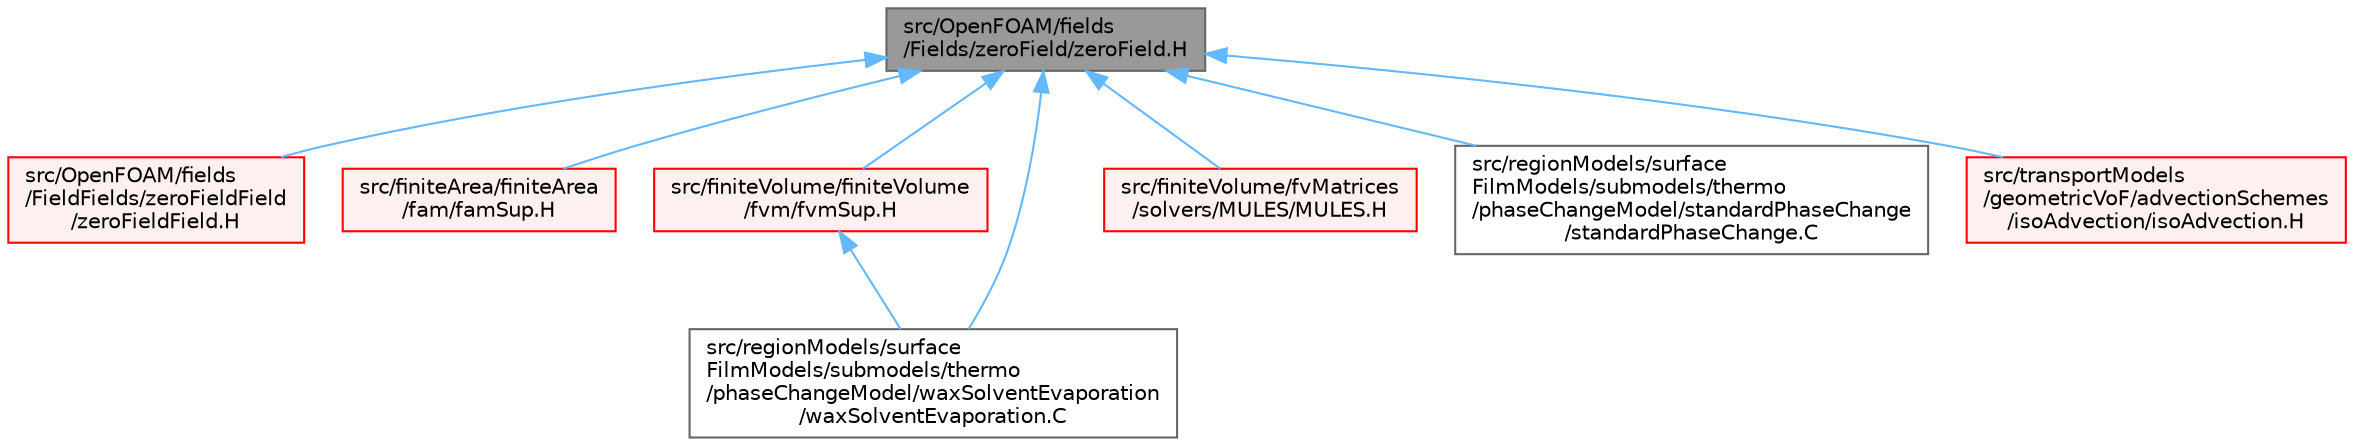 digraph "src/OpenFOAM/fields/Fields/zeroField/zeroField.H"
{
 // LATEX_PDF_SIZE
  bgcolor="transparent";
  edge [fontname=Helvetica,fontsize=10,labelfontname=Helvetica,labelfontsize=10];
  node [fontname=Helvetica,fontsize=10,shape=box,height=0.2,width=0.4];
  Node1 [id="Node000001",label="src/OpenFOAM/fields\l/Fields/zeroField/zeroField.H",height=0.2,width=0.4,color="gray40", fillcolor="grey60", style="filled", fontcolor="black",tooltip=" "];
  Node1 -> Node2 [id="edge1_Node000001_Node000002",dir="back",color="steelblue1",style="solid",tooltip=" "];
  Node2 [id="Node000002",label="src/OpenFOAM/fields\l/FieldFields/zeroFieldField\l/zeroFieldField.H",height=0.2,width=0.4,color="red", fillcolor="#FFF0F0", style="filled",URL="$zeroFieldField_8H.html",tooltip=" "];
  Node1 -> Node203 [id="edge2_Node000001_Node000203",dir="back",color="steelblue1",style="solid",tooltip=" "];
  Node203 [id="Node000203",label="src/finiteArea/finiteArea\l/fam/famSup.H",height=0.2,width=0.4,color="red", fillcolor="#FFF0F0", style="filled",URL="$famSup_8H.html",tooltip="Calculate the finiteArea matrix for implicit and explicit sources."];
  Node1 -> Node237 [id="edge3_Node000001_Node000237",dir="back",color="steelblue1",style="solid",tooltip=" "];
  Node237 [id="Node000237",label="src/finiteVolume/finiteVolume\l/fvm/fvmSup.H",height=0.2,width=0.4,color="red", fillcolor="#FFF0F0", style="filled",URL="$fvmSup_8H.html",tooltip="Calculate the finiteVolume matrix for implicit and explicit sources."];
  Node237 -> Node311 [id="edge4_Node000237_Node000311",dir="back",color="steelblue1",style="solid",tooltip=" "];
  Node311 [id="Node000311",label="src/regionModels/surface\lFilmModels/submodels/thermo\l/phaseChangeModel/waxSolventEvaporation\l/waxSolventEvaporation.C",height=0.2,width=0.4,color="grey40", fillcolor="white", style="filled",URL="$waxSolventEvaporation_8C.html",tooltip=" "];
  Node1 -> Node316 [id="edge5_Node000001_Node000316",dir="back",color="steelblue1",style="solid",tooltip=" "];
  Node316 [id="Node000316",label="src/finiteVolume/fvMatrices\l/solvers/MULES/MULES.H",height=0.2,width=0.4,color="red", fillcolor="#FFF0F0", style="filled",URL="$MULES_8H.html",tooltip="MULES: Multidimensional universal limiter for explicit solution."];
  Node1 -> Node322 [id="edge6_Node000001_Node000322",dir="back",color="steelblue1",style="solid",tooltip=" "];
  Node322 [id="Node000322",label="src/regionModels/surface\lFilmModels/submodels/thermo\l/phaseChangeModel/standardPhaseChange\l/standardPhaseChange.C",height=0.2,width=0.4,color="grey40", fillcolor="white", style="filled",URL="$standardPhaseChange_8C.html",tooltip=" "];
  Node1 -> Node311 [id="edge7_Node000001_Node000311",dir="back",color="steelblue1",style="solid",tooltip=" "];
  Node1 -> Node170 [id="edge8_Node000001_Node000170",dir="back",color="steelblue1",style="solid",tooltip=" "];
  Node170 [id="Node000170",label="src/transportModels\l/geometricVoF/advectionSchemes\l/isoAdvection/isoAdvection.H",height=0.2,width=0.4,color="red", fillcolor="#FFF0F0", style="filled",URL="$isoAdvection_8H.html",tooltip=" "];
}
